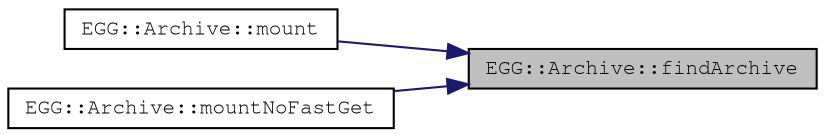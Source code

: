 digraph "EGG::Archive::findArchive"
{
 // LATEX_PDF_SIZE
  edge [fontname="FreeMono",fontsize="10",labelfontname="FreeMono",labelfontsize="10"];
  node [fontname="FreeMono",fontsize="10",shape=record];
  rankdir="RL";
  Node1 [label="EGG::Archive::findArchive",height=0.2,width=0.4,color="black", fillcolor="grey75", style="filled", fontcolor="black",tooltip="Find the EGG Archive wrapping the ARC file starting at pArchive."];
  Node1 -> Node2 [dir="back",color="midnightblue",fontsize="10",style="solid",fontname="FreeMono"];
  Node2 [label="EGG::Archive::mount",height=0.2,width=0.4,color="black", fillcolor="white", style="filled",URL="$class_e_g_g_1_1_archive.html#aaebe90815937d8066a091bbc820440ac",tooltip="Mount an archive."];
  Node1 -> Node3 [dir="back",color="midnightblue",fontsize="10",style="solid",fontname="FreeMono"];
  Node3 [label="EGG::Archive::mountNoFastGet",height=0.2,width=0.4,color="black", fillcolor="white", style="filled",URL="$class_e_g_g_1_1_archive.html#a8311899a82fcc302cd23de6197620292",tooltip="Exact same as."];
}

